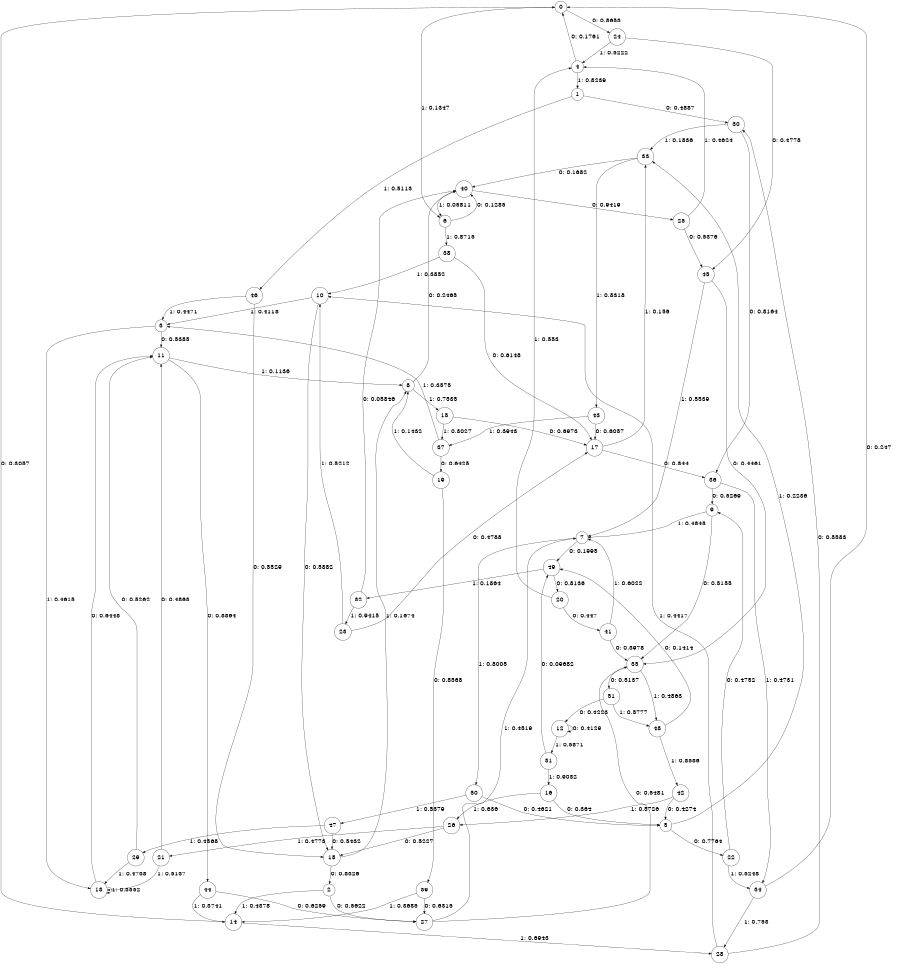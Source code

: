 digraph "ch5randomL8" {
size = "6,8.5";
ratio = "fill";
node [shape = circle];
node [fontsize = 24];
edge [fontsize = 24];
0 -> 24 [label = "0: 0.8653   "];
0 -> 6 [label = "1: 0.1347   "];
1 -> 30 [label = "0: 0.4887   "];
1 -> 46 [label = "1: 0.5113   "];
2 -> 27 [label = "0: 0.5622   "];
2 -> 14 [label = "1: 0.4378   "];
3 -> 11 [label = "0: 0.5385   "];
3 -> 13 [label = "1: 0.4615   "];
4 -> 0 [label = "0: 0.1761   "];
4 -> 1 [label = "1: 0.8239   "];
5 -> 22 [label = "0: 0.7764   "];
5 -> 33 [label = "1: 0.2236   "];
6 -> 40 [label = "0: 0.1285   "];
6 -> 38 [label = "1: 0.8715   "];
7 -> 49 [label = "0: 0.1995   "];
7 -> 50 [label = "1: 0.8005   "];
8 -> 40 [label = "0: 0.2465   "];
8 -> 15 [label = "1: 0.7535   "];
9 -> 35 [label = "0: 0.5155   "];
9 -> 7 [label = "1: 0.4845   "];
10 -> 18 [label = "0: 0.5882   "];
10 -> 3 [label = "1: 0.4118   "];
11 -> 44 [label = "0: 0.8864   "];
11 -> 8 [label = "1: 0.1136   "];
12 -> 12 [label = "0: 0.4129   "];
12 -> 31 [label = "1: 0.5871   "];
13 -> 11 [label = "0: 0.6448   "];
13 -> 13 [label = "1: 0.3552   "];
14 -> 0 [label = "0: 0.3057   "];
14 -> 28 [label = "1: 0.6943   "];
15 -> 17 [label = "0: 0.6973   "];
15 -> 37 [label = "1: 0.3027   "];
16 -> 5 [label = "0: 0.364    "];
16 -> 26 [label = "1: 0.636    "];
17 -> 36 [label = "0: 0.844    "];
17 -> 33 [label = "1: 0.156    "];
18 -> 2 [label = "0: 0.8326   "];
18 -> 8 [label = "1: 0.1674   "];
19 -> 39 [label = "0: 0.8568   "];
19 -> 8 [label = "1: 0.1432   "];
20 -> 41 [label = "0: 0.447    "];
20 -> 4 [label = "1: 0.553    "];
21 -> 11 [label = "0: 0.4863   "];
21 -> 13 [label = "1: 0.5137   "];
22 -> 9 [label = "0: 0.4752   "];
22 -> 34 [label = "1: 0.5248   "];
23 -> 17 [label = "0: 0.4788   "];
23 -> 10 [label = "1: 0.5212   "];
24 -> 45 [label = "0: 0.4778   "];
24 -> 4 [label = "1: 0.5222   "];
25 -> 45 [label = "0: 0.5376   "];
25 -> 4 [label = "1: 0.4624   "];
26 -> 18 [label = "0: 0.5227   "];
26 -> 21 [label = "1: 0.4773   "];
27 -> 35 [label = "0: 0.5481   "];
27 -> 7 [label = "1: 0.4519   "];
28 -> 30 [label = "0: 0.5583   "];
28 -> 10 [label = "1: 0.4417   "];
29 -> 11 [label = "0: 0.5262   "];
29 -> 13 [label = "1: 0.4738   "];
30 -> 36 [label = "0: 0.8164   "];
30 -> 33 [label = "1: 0.1836   "];
31 -> 49 [label = "0: 0.09682  "];
31 -> 16 [label = "1: 0.9032   "];
32 -> 40 [label = "0: 0.05846  "];
32 -> 23 [label = "1: 0.9415   "];
33 -> 40 [label = "0: 0.1682   "];
33 -> 43 [label = "1: 0.8318   "];
34 -> 0 [label = "0: 0.247    "];
34 -> 28 [label = "1: 0.753    "];
35 -> 51 [label = "0: 0.5137   "];
35 -> 48 [label = "1: 0.4863   "];
36 -> 9 [label = "0: 0.5269   "];
36 -> 34 [label = "1: 0.4731   "];
37 -> 19 [label = "0: 0.6425   "];
37 -> 3 [label = "1: 0.3575   "];
38 -> 17 [label = "0: 0.6148   "];
38 -> 10 [label = "1: 0.3852   "];
39 -> 27 [label = "0: 0.6315   "];
39 -> 14 [label = "1: 0.3685   "];
40 -> 25 [label = "0: 0.9419   "];
40 -> 6 [label = "1: 0.05811  "];
41 -> 35 [label = "0: 0.3978   "];
41 -> 7 [label = "1: 0.6022   "];
42 -> 5 [label = "0: 0.4274   "];
42 -> 26 [label = "1: 0.5726   "];
43 -> 17 [label = "0: 0.6057   "];
43 -> 37 [label = "1: 0.3943   "];
44 -> 27 [label = "0: 0.6259   "];
44 -> 14 [label = "1: 0.3741   "];
45 -> 35 [label = "0: 0.4461   "];
45 -> 7 [label = "1: 0.5539   "];
46 -> 18 [label = "0: 0.5529   "];
46 -> 3 [label = "1: 0.4471   "];
47 -> 18 [label = "0: 0.5432   "];
47 -> 29 [label = "1: 0.4568   "];
48 -> 49 [label = "0: 0.1414   "];
48 -> 42 [label = "1: 0.8586   "];
49 -> 20 [label = "0: 0.8136   "];
49 -> 32 [label = "1: 0.1864   "];
50 -> 5 [label = "0: 0.4621   "];
50 -> 47 [label = "1: 0.5379   "];
51 -> 12 [label = "0: 0.4223   "];
51 -> 48 [label = "1: 0.5777   "];
}
